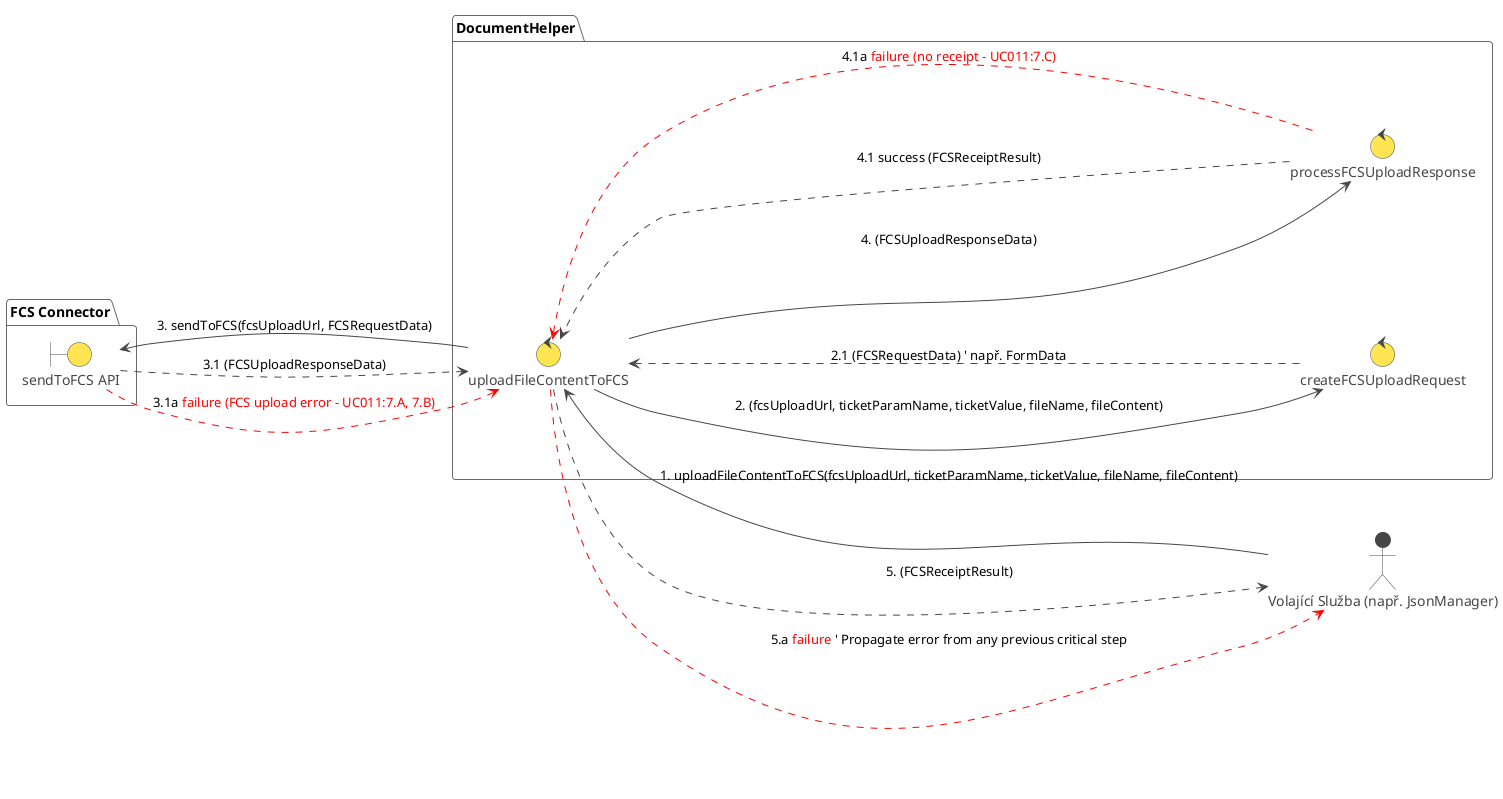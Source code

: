 @startuml RD-011_Upload_File_Content_To_FCS
!theme vibrant
left to right direction

actor "Volající Služba (např. JsonManager)" as CallingService

package "DocumentHelper" as DocumentHelperModule {
    control "uploadFileContentToFCS" as uploadToFCSCtrl
    control "createFCSUploadRequest" as createFCSUploadRequestCtrl
    control "processFCSUploadResponse" as processFCSUploadResponseCtrl
}

package "FCS Connector" {
    ' Tento balíček může reprezentovat buď upravený Connector3DSpace
    ' nebo specifickou logiku pro přímé volání FCS.
    boundary "sendToFCS API" as FCSSenderApi
}

' Entities are commented out as per previous preference
' entity "FCSUploadInput (param)" as FCSUploadInputData ' fcsUploadUrl, ticketParamName, ticketValue, fileName, fileContent
' entity "FCSRequest (data)" as FCSRequestData ' např. FormData
' entity "FCSUploadResponse (data)" as FCSUploadResponseData
' entity "FCSReceipt (result)" as FCSReceiptResult

' UC-011 Krok 1: Volající služba volá API
CallingService -> uploadToFCSCtrl : 1. uploadFileContentToFCS(fcsUploadUrl, ticketParamName, ticketValue, fileName, fileContent)

' UC-011 Krok 2: Sestavení požadavku pro nahrání na FCS
uploadToFCSCtrl -> createFCSUploadRequestCtrl : 2. (fcsUploadUrl, ticketParamName, ticketValue, fileName, fileContent)
createFCSUploadRequestCtrl ..> uploadToFCSCtrl : 2.1 (FCSRequestData) ' např. FormData

' UC-011 Krok 3: Odeslání požadavku na FCS a získání odpovědi
uploadToFCSCtrl -> FCSSenderApi : 3. sendToFCS(fcsUploadUrl, FCSRequestData)
FCSSenderApi ..> uploadToFCSCtrl : 3.1 (FCSUploadResponseData)
FCSSenderApi .[#red].> uploadToFCSCtrl : 3.1a <color:red>failure (FCS upload error - UC011:7.A, 7.B)</color>

' UC-011 Krok 4: Zpracování FCSUploadResponse
uploadToFCSCtrl -> processFCSUploadResponseCtrl : 4. (FCSUploadResponseData)
processFCSUploadResponseCtrl ..> uploadToFCSCtrl : 4.1 success (FCSReceiptResult)
processFCSUploadResponseCtrl .[#red].> uploadToFCSCtrl : 4.1a <color:red>failure (no receipt - UC011:7.C)</color>

' UC-011 Krok 5: Vrácení odpovědi
uploadToFCSCtrl ..> CallingService : 5. (FCSReceiptResult)
uploadToFCSCtrl .[#red].> CallingService : 5.a <color:red>failure</color> ' Propagate error from any previous critical step

@enduml